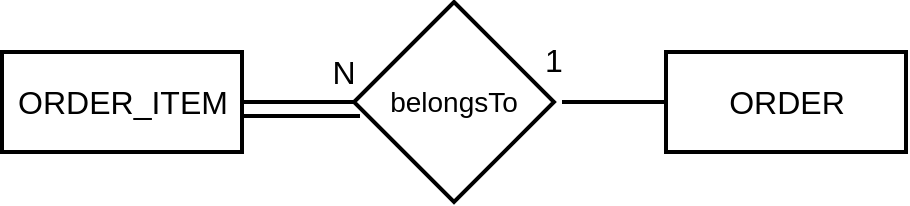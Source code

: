 <mxfile version="12.2.2" type="device" pages="1"><diagram id="xQ2Ufq9PnqMFeNz4wZim" name="Page-1"><mxGraphModel dx="932" dy="591" grid="1" gridSize="10" guides="1" tooltips="1" connect="1" arrows="1" fold="1" page="1" pageScale="1" pageWidth="827" pageHeight="1169" math="0" shadow="0"><root><mxCell id="0"/><mxCell id="1" parent="0"/><mxCell id="yVpLkVPkTYECUh8DkX4--49" value="ORDER_ITEM" style="html=1;fillColor=none;fontSize=16;strokeWidth=2;" parent="1" vertex="1"><mxGeometry x="20" y="45" width="120" height="50" as="geometry"/></mxCell><mxCell id="yVpLkVPkTYECUh8DkX4--50" value="ORDER" style="html=1;fillColor=none;fontSize=16;strokeWidth=2;" parent="1" vertex="1"><mxGeometry x="352" y="45" width="120" height="50" as="geometry"/></mxCell><mxCell id="yVpLkVPkTYECUh8DkX4--51" value="belongsTo" style="shape=rhombus;strokeWidth=2;fontSize=17;perimeter=rhombusPerimeter;whiteSpace=wrap;html=1;align=center;fontSize=14;fillColor=none;" parent="1" vertex="1"><mxGeometry x="196" y="20" width="100" height="100" as="geometry"/></mxCell><mxCell id="yVpLkVPkTYECUh8DkX4--52" value="" style="endArrow=none;html=1;exitX=1;exitY=0.5;exitDx=0;exitDy=0;endFill=0;strokeWidth=2;" parent="1" source="yVpLkVPkTYECUh8DkX4--49" edge="1"><mxGeometry width="50" height="50" relative="1" as="geometry"><mxPoint x="120.656" y="-121.042" as="sourcePoint"/><mxPoint x="196" y="70" as="targetPoint"/></mxGeometry></mxCell><mxCell id="yVpLkVPkTYECUh8DkX4--53" value="" style="endArrow=none;html=1;entryX=0;entryY=0.5;entryDx=0;entryDy=0;endFill=0;strokeWidth=2;" parent="1" target="yVpLkVPkTYECUh8DkX4--50" edge="1"><mxGeometry width="50" height="50" relative="1" as="geometry"><mxPoint x="300" y="70" as="sourcePoint"/><mxPoint x="206" y="80" as="targetPoint"/></mxGeometry></mxCell><mxCell id="yVpLkVPkTYECUh8DkX4--54" value="N" style="text;html=1;strokeColor=none;fillColor=none;align=center;verticalAlign=middle;whiteSpace=wrap;rounded=0;fontSize=16;" parent="1" vertex="1"><mxGeometry x="175.5" y="45" width="30" height="20" as="geometry"/></mxCell><mxCell id="yVpLkVPkTYECUh8DkX4--55" value="1" style="text;html=1;strokeColor=none;fillColor=none;align=center;verticalAlign=middle;whiteSpace=wrap;rounded=0;fontSize=16;" parent="1" vertex="1"><mxGeometry x="281" y="39" width="30" height="20" as="geometry"/></mxCell><mxCell id="yVpLkVPkTYECUh8DkX4--85" value="" style="endArrow=none;html=1;fontSize=16;exitX=1.008;exitY=0.64;exitDx=0;exitDy=0;exitPerimeter=0;entryX=0.03;entryY=0.57;entryDx=0;entryDy=0;entryPerimeter=0;strokeWidth=2;" parent="1" source="yVpLkVPkTYECUh8DkX4--49" target="yVpLkVPkTYECUh8DkX4--51" edge="1"><mxGeometry width="50" height="50" relative="1" as="geometry"><mxPoint x="20" y="190" as="sourcePoint"/><mxPoint x="70" y="140" as="targetPoint"/></mxGeometry></mxCell></root></mxGraphModel></diagram></mxfile>